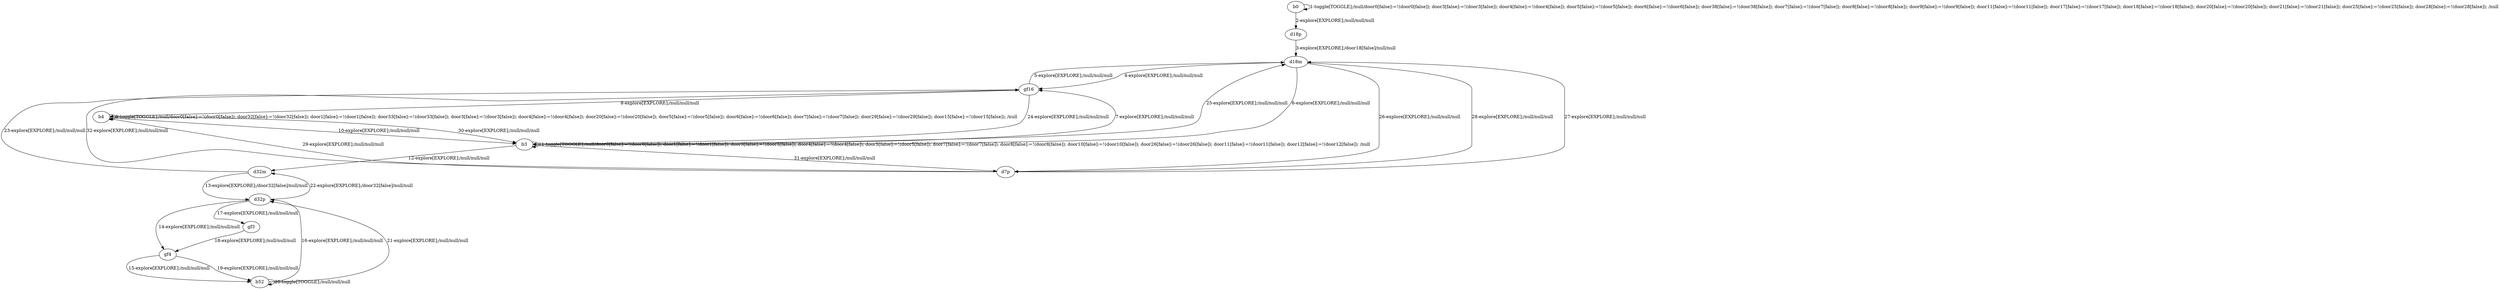 # Total number of goals covered by this test: 1
# gf4 --> b52

digraph g {
"b0" -> "b0" [label = "1-toggle[TOGGLE];/null/door0[false]:=!(door0[false]); door3[false]:=!(door3[false]); door4[false]:=!(door4[false]); door5[false]:=!(door5[false]); door6[false]:=!(door6[false]); door38[false]:=!(door38[false]); door7[false]:=!(door7[false]); door8[false]:=!(door8[false]); door9[false]:=!(door9[false]); door11[false]:=!(door11[false]); door17[false]:=!(door17[false]); door18[false]:=!(door18[false]); door20[false]:=!(door20[false]); door21[false]:=!(door21[false]); door25[false]:=!(door25[false]); door28[false]:=!(door28[false]); /null"];
"b0" -> "d18p" [label = "2-explore[EXPLORE];/null/null/null"];
"d18p" -> "d18m" [label = "3-explore[EXPLORE];/door18[false]/null/null"];
"d18m" -> "gf16" [label = "4-explore[EXPLORE];/null/null/null"];
"gf16" -> "d18m" [label = "5-explore[EXPLORE];/null/null/null"];
"d18m" -> "b3" [label = "6-explore[EXPLORE];/null/null/null"];
"b3" -> "gf16" [label = "7-explore[EXPLORE];/null/null/null"];
"gf16" -> "b4" [label = "8-explore[EXPLORE];/null/null/null"];
"b4" -> "b4" [label = "9-toggle[TOGGLE];/null/door0[false]:=!(door0[false]); door32[false]:=!(door32[false]); door1[false]:=!(door1[false]); door33[false]:=!(door33[false]); door3[false]:=!(door3[false]); door4[false]:=!(door4[false]); door20[false]:=!(door20[false]); door5[false]:=!(door5[false]); door6[false]:=!(door6[false]); door7[false]:=!(door7[false]); door29[false]:=!(door29[false]); door15[false]:=!(door15[false]); /null"];
"b4" -> "b3" [label = "10-explore[EXPLORE];/null/null/null"];
"b3" -> "b3" [label = "11-toggle[TOGGLE];/null/door0[false]:=!(door0[false]); door1[false]:=!(door1[false]); door3[false]:=!(door3[false]); door4[false]:=!(door4[false]); door5[false]:=!(door5[false]); door7[false]:=!(door7[false]); door8[false]:=!(door8[false]); door10[false]:=!(door10[false]); door26[false]:=!(door26[false]); door11[false]:=!(door11[false]); door12[false]:=!(door12[false]); /null"];
"b3" -> "d32m" [label = "12-explore[EXPLORE];/null/null/null"];
"d32m" -> "d32p" [label = "13-explore[EXPLORE];/door32[false]/null/null"];
"d32p" -> "gf4" [label = "14-explore[EXPLORE];/null/null/null"];
"gf4" -> "b52" [label = "15-explore[EXPLORE];/null/null/null"];
"b52" -> "d32p" [label = "16-explore[EXPLORE];/null/null/null"];
"d32p" -> "gf3" [label = "17-explore[EXPLORE];/null/null/null"];
"gf3" -> "gf4" [label = "18-explore[EXPLORE];/null/null/null"];
"gf4" -> "b52" [label = "19-explore[EXPLORE];/null/null/null"];
"b52" -> "b52" [label = "20-toggle[TOGGLE];/null/null/null"];
"b52" -> "d32p" [label = "21-explore[EXPLORE];/null/null/null"];
"d32p" -> "d32m" [label = "22-explore[EXPLORE];/door32[false]/null/null"];
"d32m" -> "gf16" [label = "23-explore[EXPLORE];/null/null/null"];
"gf16" -> "b3" [label = "24-explore[EXPLORE];/null/null/null"];
"b3" -> "d18m" [label = "25-explore[EXPLORE];/null/null/null"];
"d18m" -> "d7p" [label = "26-explore[EXPLORE];/null/null/null"];
"d7p" -> "d18m" [label = "27-explore[EXPLORE];/null/null/null"];
"d18m" -> "d7p" [label = "28-explore[EXPLORE];/null/null/null"];
"d7p" -> "b4" [label = "29-explore[EXPLORE];/null/null/null"];
"b4" -> "b3" [label = "30-explore[EXPLORE];/null/null/null"];
"b3" -> "d7p" [label = "31-explore[EXPLORE];/null/null/null"];
"d7p" -> "gf16" [label = "32-explore[EXPLORE];/null/null/null"];
}